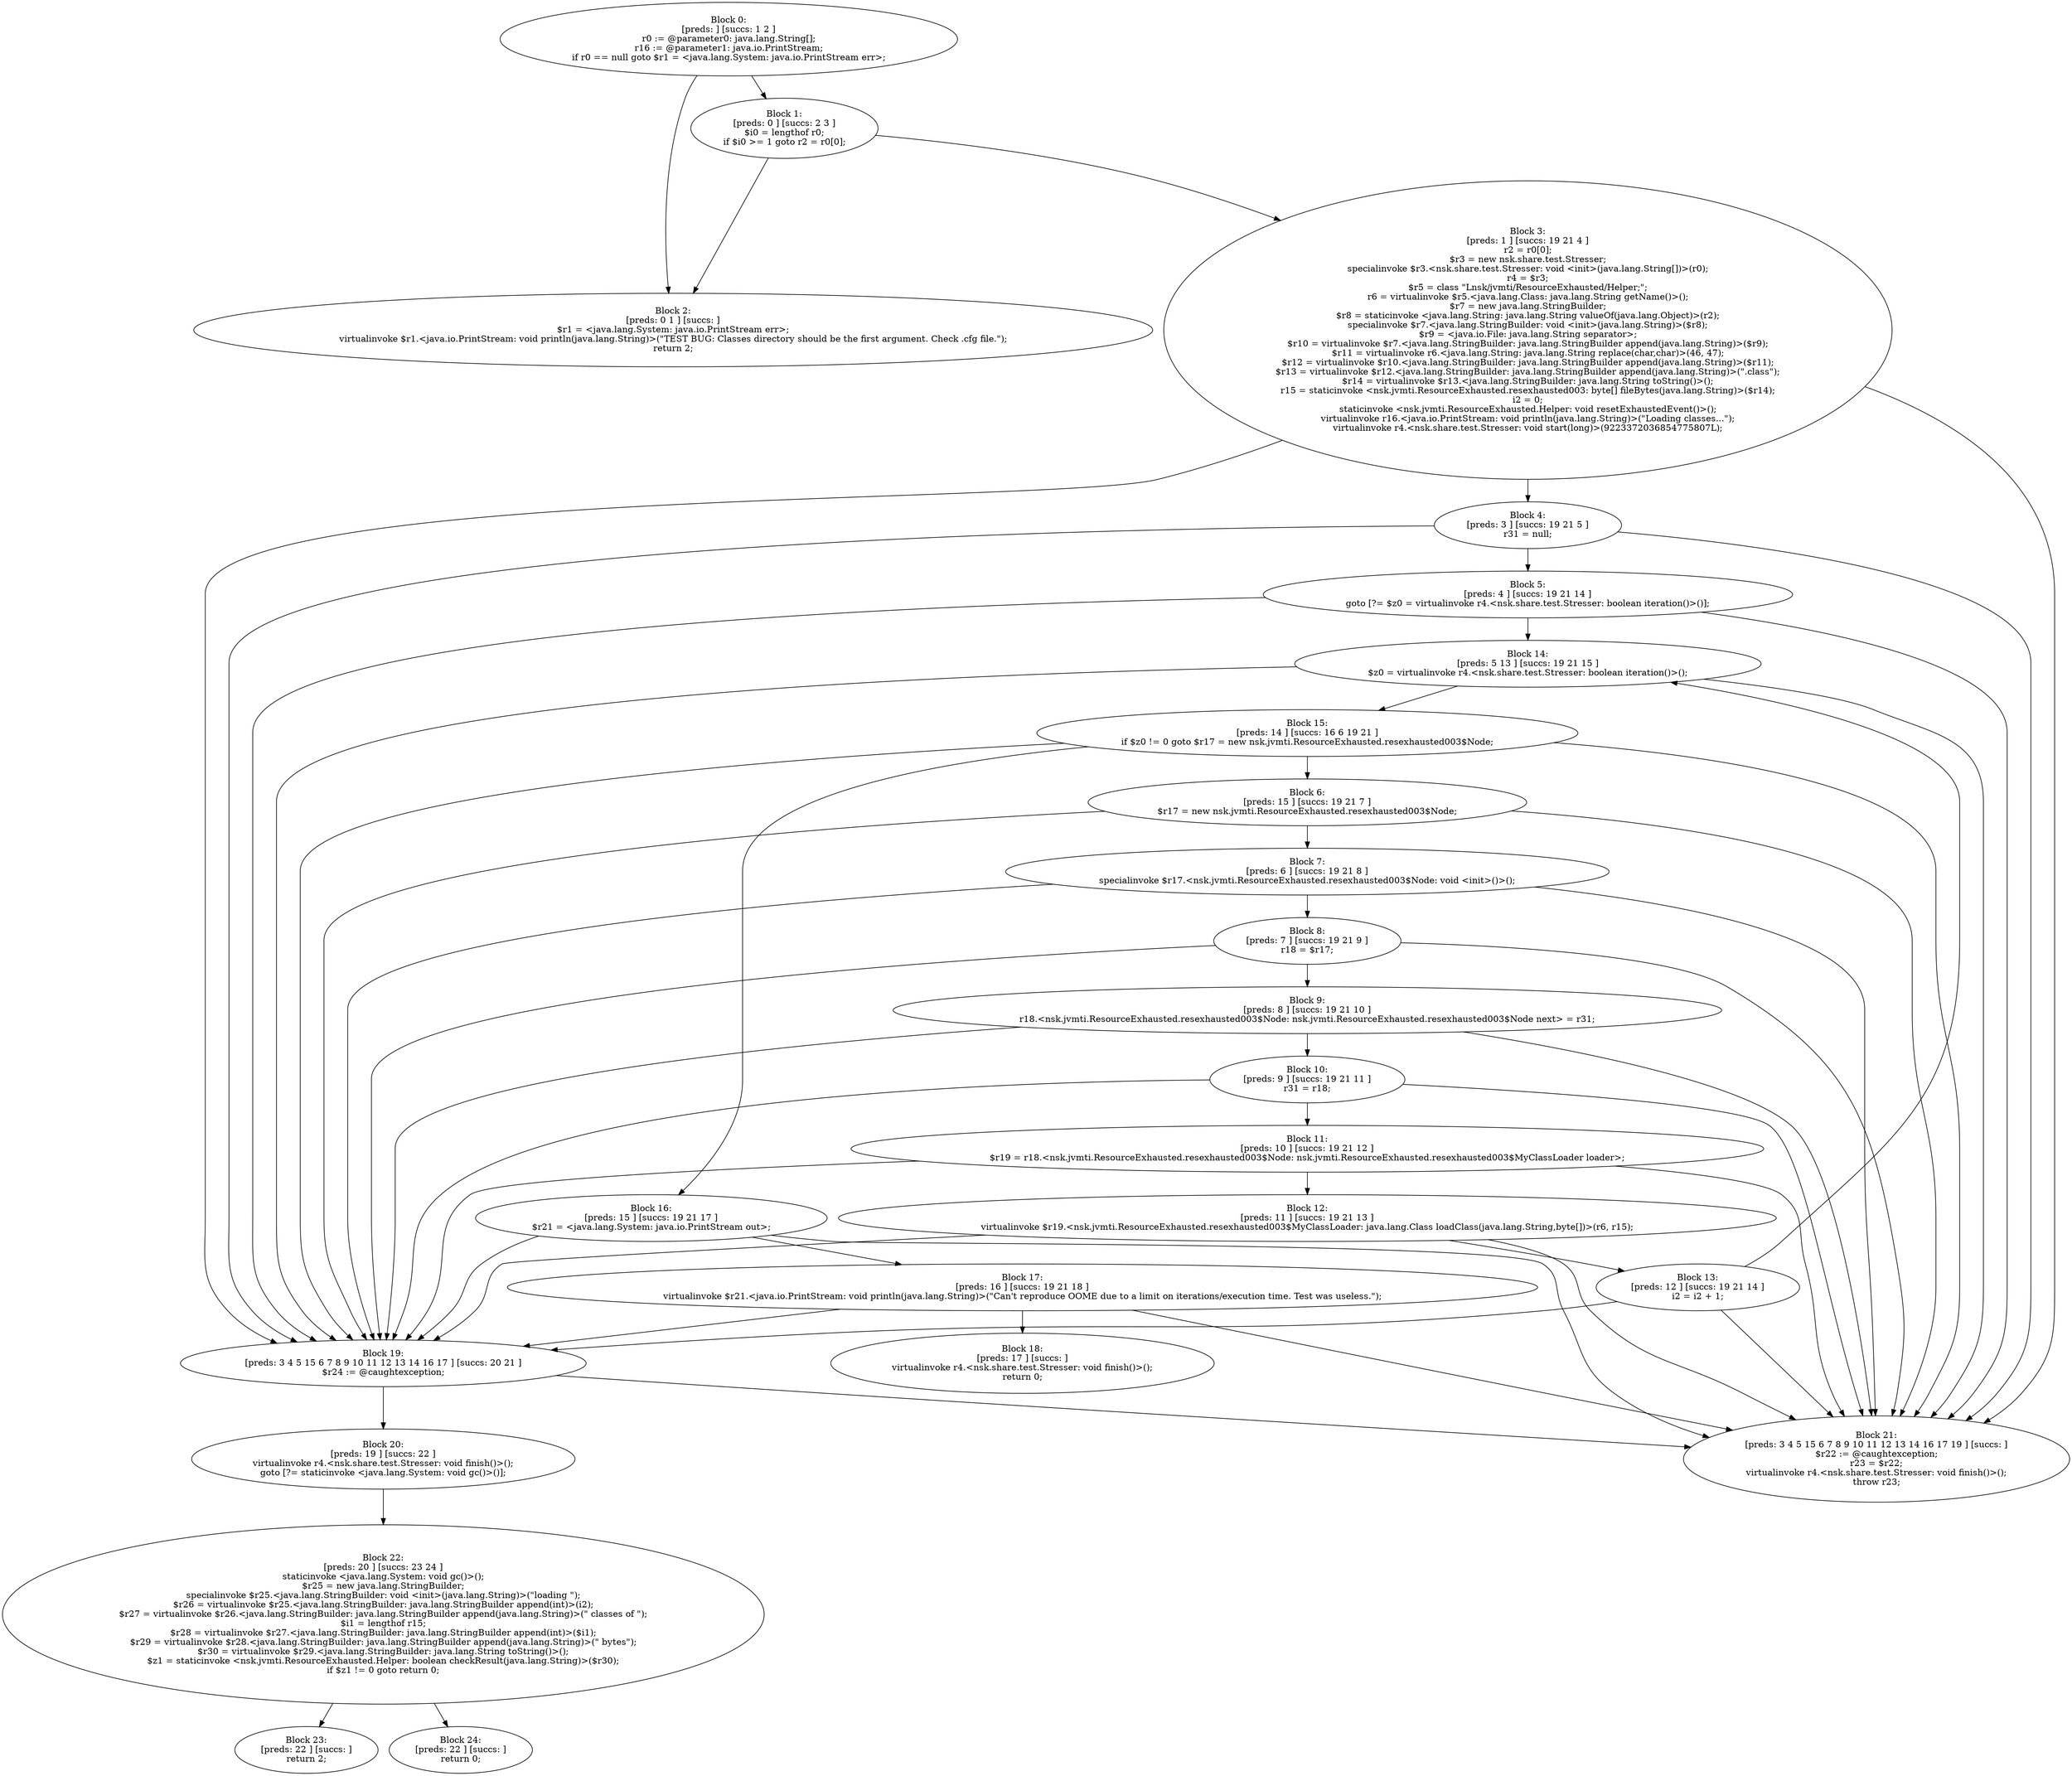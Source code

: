 digraph "unitGraph" {
    "Block 0:
[preds: ] [succs: 1 2 ]
r0 := @parameter0: java.lang.String[];
r16 := @parameter1: java.io.PrintStream;
if r0 == null goto $r1 = <java.lang.System: java.io.PrintStream err>;
"
    "Block 1:
[preds: 0 ] [succs: 2 3 ]
$i0 = lengthof r0;
if $i0 >= 1 goto r2 = r0[0];
"
    "Block 2:
[preds: 0 1 ] [succs: ]
$r1 = <java.lang.System: java.io.PrintStream err>;
virtualinvoke $r1.<java.io.PrintStream: void println(java.lang.String)>(\"TEST BUG: Classes directory should be the first argument. Check .cfg file.\");
return 2;
"
    "Block 3:
[preds: 1 ] [succs: 19 21 4 ]
r2 = r0[0];
$r3 = new nsk.share.test.Stresser;
specialinvoke $r3.<nsk.share.test.Stresser: void <init>(java.lang.String[])>(r0);
r4 = $r3;
$r5 = class \"Lnsk/jvmti/ResourceExhausted/Helper;\";
r6 = virtualinvoke $r5.<java.lang.Class: java.lang.String getName()>();
$r7 = new java.lang.StringBuilder;
$r8 = staticinvoke <java.lang.String: java.lang.String valueOf(java.lang.Object)>(r2);
specialinvoke $r7.<java.lang.StringBuilder: void <init>(java.lang.String)>($r8);
$r9 = <java.io.File: java.lang.String separator>;
$r10 = virtualinvoke $r7.<java.lang.StringBuilder: java.lang.StringBuilder append(java.lang.String)>($r9);
$r11 = virtualinvoke r6.<java.lang.String: java.lang.String replace(char,char)>(46, 47);
$r12 = virtualinvoke $r10.<java.lang.StringBuilder: java.lang.StringBuilder append(java.lang.String)>($r11);
$r13 = virtualinvoke $r12.<java.lang.StringBuilder: java.lang.StringBuilder append(java.lang.String)>(\".class\");
$r14 = virtualinvoke $r13.<java.lang.StringBuilder: java.lang.String toString()>();
r15 = staticinvoke <nsk.jvmti.ResourceExhausted.resexhausted003: byte[] fileBytes(java.lang.String)>($r14);
i2 = 0;
staticinvoke <nsk.jvmti.ResourceExhausted.Helper: void resetExhaustedEvent()>();
virtualinvoke r16.<java.io.PrintStream: void println(java.lang.String)>(\"Loading classes...\");
virtualinvoke r4.<nsk.share.test.Stresser: void start(long)>(9223372036854775807L);
"
    "Block 4:
[preds: 3 ] [succs: 19 21 5 ]
r31 = null;
"
    "Block 5:
[preds: 4 ] [succs: 19 21 14 ]
goto [?= $z0 = virtualinvoke r4.<nsk.share.test.Stresser: boolean iteration()>()];
"
    "Block 6:
[preds: 15 ] [succs: 19 21 7 ]
$r17 = new nsk.jvmti.ResourceExhausted.resexhausted003$Node;
"
    "Block 7:
[preds: 6 ] [succs: 19 21 8 ]
specialinvoke $r17.<nsk.jvmti.ResourceExhausted.resexhausted003$Node: void <init>()>();
"
    "Block 8:
[preds: 7 ] [succs: 19 21 9 ]
r18 = $r17;
"
    "Block 9:
[preds: 8 ] [succs: 19 21 10 ]
r18.<nsk.jvmti.ResourceExhausted.resexhausted003$Node: nsk.jvmti.ResourceExhausted.resexhausted003$Node next> = r31;
"
    "Block 10:
[preds: 9 ] [succs: 19 21 11 ]
r31 = r18;
"
    "Block 11:
[preds: 10 ] [succs: 19 21 12 ]
$r19 = r18.<nsk.jvmti.ResourceExhausted.resexhausted003$Node: nsk.jvmti.ResourceExhausted.resexhausted003$MyClassLoader loader>;
"
    "Block 12:
[preds: 11 ] [succs: 19 21 13 ]
virtualinvoke $r19.<nsk.jvmti.ResourceExhausted.resexhausted003$MyClassLoader: java.lang.Class loadClass(java.lang.String,byte[])>(r6, r15);
"
    "Block 13:
[preds: 12 ] [succs: 19 21 14 ]
i2 = i2 + 1;
"
    "Block 14:
[preds: 5 13 ] [succs: 19 21 15 ]
$z0 = virtualinvoke r4.<nsk.share.test.Stresser: boolean iteration()>();
"
    "Block 15:
[preds: 14 ] [succs: 16 6 19 21 ]
if $z0 != 0 goto $r17 = new nsk.jvmti.ResourceExhausted.resexhausted003$Node;
"
    "Block 16:
[preds: 15 ] [succs: 19 21 17 ]
$r21 = <java.lang.System: java.io.PrintStream out>;
"
    "Block 17:
[preds: 16 ] [succs: 19 21 18 ]
virtualinvoke $r21.<java.io.PrintStream: void println(java.lang.String)>(\"Can\'t reproduce OOME due to a limit on iterations/execution time. Test was useless.\");
"
    "Block 18:
[preds: 17 ] [succs: ]
virtualinvoke r4.<nsk.share.test.Stresser: void finish()>();
return 0;
"
    "Block 19:
[preds: 3 4 5 15 6 7 8 9 10 11 12 13 14 16 17 ] [succs: 20 21 ]
$r24 := @caughtexception;
"
    "Block 20:
[preds: 19 ] [succs: 22 ]
virtualinvoke r4.<nsk.share.test.Stresser: void finish()>();
goto [?= staticinvoke <java.lang.System: void gc()>()];
"
    "Block 21:
[preds: 3 4 5 15 6 7 8 9 10 11 12 13 14 16 17 19 ] [succs: ]
$r22 := @caughtexception;
r23 = $r22;
virtualinvoke r4.<nsk.share.test.Stresser: void finish()>();
throw r23;
"
    "Block 22:
[preds: 20 ] [succs: 23 24 ]
staticinvoke <java.lang.System: void gc()>();
$r25 = new java.lang.StringBuilder;
specialinvoke $r25.<java.lang.StringBuilder: void <init>(java.lang.String)>(\"loading \");
$r26 = virtualinvoke $r25.<java.lang.StringBuilder: java.lang.StringBuilder append(int)>(i2);
$r27 = virtualinvoke $r26.<java.lang.StringBuilder: java.lang.StringBuilder append(java.lang.String)>(\" classes of \");
$i1 = lengthof r15;
$r28 = virtualinvoke $r27.<java.lang.StringBuilder: java.lang.StringBuilder append(int)>($i1);
$r29 = virtualinvoke $r28.<java.lang.StringBuilder: java.lang.StringBuilder append(java.lang.String)>(\" bytes\");
$r30 = virtualinvoke $r29.<java.lang.StringBuilder: java.lang.String toString()>();
$z1 = staticinvoke <nsk.jvmti.ResourceExhausted.Helper: boolean checkResult(java.lang.String)>($r30);
if $z1 != 0 goto return 0;
"
    "Block 23:
[preds: 22 ] [succs: ]
return 2;
"
    "Block 24:
[preds: 22 ] [succs: ]
return 0;
"
    "Block 0:
[preds: ] [succs: 1 2 ]
r0 := @parameter0: java.lang.String[];
r16 := @parameter1: java.io.PrintStream;
if r0 == null goto $r1 = <java.lang.System: java.io.PrintStream err>;
"->"Block 1:
[preds: 0 ] [succs: 2 3 ]
$i0 = lengthof r0;
if $i0 >= 1 goto r2 = r0[0];
";
    "Block 0:
[preds: ] [succs: 1 2 ]
r0 := @parameter0: java.lang.String[];
r16 := @parameter1: java.io.PrintStream;
if r0 == null goto $r1 = <java.lang.System: java.io.PrintStream err>;
"->"Block 2:
[preds: 0 1 ] [succs: ]
$r1 = <java.lang.System: java.io.PrintStream err>;
virtualinvoke $r1.<java.io.PrintStream: void println(java.lang.String)>(\"TEST BUG: Classes directory should be the first argument. Check .cfg file.\");
return 2;
";
    "Block 1:
[preds: 0 ] [succs: 2 3 ]
$i0 = lengthof r0;
if $i0 >= 1 goto r2 = r0[0];
"->"Block 2:
[preds: 0 1 ] [succs: ]
$r1 = <java.lang.System: java.io.PrintStream err>;
virtualinvoke $r1.<java.io.PrintStream: void println(java.lang.String)>(\"TEST BUG: Classes directory should be the first argument. Check .cfg file.\");
return 2;
";
    "Block 1:
[preds: 0 ] [succs: 2 3 ]
$i0 = lengthof r0;
if $i0 >= 1 goto r2 = r0[0];
"->"Block 3:
[preds: 1 ] [succs: 19 21 4 ]
r2 = r0[0];
$r3 = new nsk.share.test.Stresser;
specialinvoke $r3.<nsk.share.test.Stresser: void <init>(java.lang.String[])>(r0);
r4 = $r3;
$r5 = class \"Lnsk/jvmti/ResourceExhausted/Helper;\";
r6 = virtualinvoke $r5.<java.lang.Class: java.lang.String getName()>();
$r7 = new java.lang.StringBuilder;
$r8 = staticinvoke <java.lang.String: java.lang.String valueOf(java.lang.Object)>(r2);
specialinvoke $r7.<java.lang.StringBuilder: void <init>(java.lang.String)>($r8);
$r9 = <java.io.File: java.lang.String separator>;
$r10 = virtualinvoke $r7.<java.lang.StringBuilder: java.lang.StringBuilder append(java.lang.String)>($r9);
$r11 = virtualinvoke r6.<java.lang.String: java.lang.String replace(char,char)>(46, 47);
$r12 = virtualinvoke $r10.<java.lang.StringBuilder: java.lang.StringBuilder append(java.lang.String)>($r11);
$r13 = virtualinvoke $r12.<java.lang.StringBuilder: java.lang.StringBuilder append(java.lang.String)>(\".class\");
$r14 = virtualinvoke $r13.<java.lang.StringBuilder: java.lang.String toString()>();
r15 = staticinvoke <nsk.jvmti.ResourceExhausted.resexhausted003: byte[] fileBytes(java.lang.String)>($r14);
i2 = 0;
staticinvoke <nsk.jvmti.ResourceExhausted.Helper: void resetExhaustedEvent()>();
virtualinvoke r16.<java.io.PrintStream: void println(java.lang.String)>(\"Loading classes...\");
virtualinvoke r4.<nsk.share.test.Stresser: void start(long)>(9223372036854775807L);
";
    "Block 3:
[preds: 1 ] [succs: 19 21 4 ]
r2 = r0[0];
$r3 = new nsk.share.test.Stresser;
specialinvoke $r3.<nsk.share.test.Stresser: void <init>(java.lang.String[])>(r0);
r4 = $r3;
$r5 = class \"Lnsk/jvmti/ResourceExhausted/Helper;\";
r6 = virtualinvoke $r5.<java.lang.Class: java.lang.String getName()>();
$r7 = new java.lang.StringBuilder;
$r8 = staticinvoke <java.lang.String: java.lang.String valueOf(java.lang.Object)>(r2);
specialinvoke $r7.<java.lang.StringBuilder: void <init>(java.lang.String)>($r8);
$r9 = <java.io.File: java.lang.String separator>;
$r10 = virtualinvoke $r7.<java.lang.StringBuilder: java.lang.StringBuilder append(java.lang.String)>($r9);
$r11 = virtualinvoke r6.<java.lang.String: java.lang.String replace(char,char)>(46, 47);
$r12 = virtualinvoke $r10.<java.lang.StringBuilder: java.lang.StringBuilder append(java.lang.String)>($r11);
$r13 = virtualinvoke $r12.<java.lang.StringBuilder: java.lang.StringBuilder append(java.lang.String)>(\".class\");
$r14 = virtualinvoke $r13.<java.lang.StringBuilder: java.lang.String toString()>();
r15 = staticinvoke <nsk.jvmti.ResourceExhausted.resexhausted003: byte[] fileBytes(java.lang.String)>($r14);
i2 = 0;
staticinvoke <nsk.jvmti.ResourceExhausted.Helper: void resetExhaustedEvent()>();
virtualinvoke r16.<java.io.PrintStream: void println(java.lang.String)>(\"Loading classes...\");
virtualinvoke r4.<nsk.share.test.Stresser: void start(long)>(9223372036854775807L);
"->"Block 19:
[preds: 3 4 5 15 6 7 8 9 10 11 12 13 14 16 17 ] [succs: 20 21 ]
$r24 := @caughtexception;
";
    "Block 3:
[preds: 1 ] [succs: 19 21 4 ]
r2 = r0[0];
$r3 = new nsk.share.test.Stresser;
specialinvoke $r3.<nsk.share.test.Stresser: void <init>(java.lang.String[])>(r0);
r4 = $r3;
$r5 = class \"Lnsk/jvmti/ResourceExhausted/Helper;\";
r6 = virtualinvoke $r5.<java.lang.Class: java.lang.String getName()>();
$r7 = new java.lang.StringBuilder;
$r8 = staticinvoke <java.lang.String: java.lang.String valueOf(java.lang.Object)>(r2);
specialinvoke $r7.<java.lang.StringBuilder: void <init>(java.lang.String)>($r8);
$r9 = <java.io.File: java.lang.String separator>;
$r10 = virtualinvoke $r7.<java.lang.StringBuilder: java.lang.StringBuilder append(java.lang.String)>($r9);
$r11 = virtualinvoke r6.<java.lang.String: java.lang.String replace(char,char)>(46, 47);
$r12 = virtualinvoke $r10.<java.lang.StringBuilder: java.lang.StringBuilder append(java.lang.String)>($r11);
$r13 = virtualinvoke $r12.<java.lang.StringBuilder: java.lang.StringBuilder append(java.lang.String)>(\".class\");
$r14 = virtualinvoke $r13.<java.lang.StringBuilder: java.lang.String toString()>();
r15 = staticinvoke <nsk.jvmti.ResourceExhausted.resexhausted003: byte[] fileBytes(java.lang.String)>($r14);
i2 = 0;
staticinvoke <nsk.jvmti.ResourceExhausted.Helper: void resetExhaustedEvent()>();
virtualinvoke r16.<java.io.PrintStream: void println(java.lang.String)>(\"Loading classes...\");
virtualinvoke r4.<nsk.share.test.Stresser: void start(long)>(9223372036854775807L);
"->"Block 21:
[preds: 3 4 5 15 6 7 8 9 10 11 12 13 14 16 17 19 ] [succs: ]
$r22 := @caughtexception;
r23 = $r22;
virtualinvoke r4.<nsk.share.test.Stresser: void finish()>();
throw r23;
";
    "Block 3:
[preds: 1 ] [succs: 19 21 4 ]
r2 = r0[0];
$r3 = new nsk.share.test.Stresser;
specialinvoke $r3.<nsk.share.test.Stresser: void <init>(java.lang.String[])>(r0);
r4 = $r3;
$r5 = class \"Lnsk/jvmti/ResourceExhausted/Helper;\";
r6 = virtualinvoke $r5.<java.lang.Class: java.lang.String getName()>();
$r7 = new java.lang.StringBuilder;
$r8 = staticinvoke <java.lang.String: java.lang.String valueOf(java.lang.Object)>(r2);
specialinvoke $r7.<java.lang.StringBuilder: void <init>(java.lang.String)>($r8);
$r9 = <java.io.File: java.lang.String separator>;
$r10 = virtualinvoke $r7.<java.lang.StringBuilder: java.lang.StringBuilder append(java.lang.String)>($r9);
$r11 = virtualinvoke r6.<java.lang.String: java.lang.String replace(char,char)>(46, 47);
$r12 = virtualinvoke $r10.<java.lang.StringBuilder: java.lang.StringBuilder append(java.lang.String)>($r11);
$r13 = virtualinvoke $r12.<java.lang.StringBuilder: java.lang.StringBuilder append(java.lang.String)>(\".class\");
$r14 = virtualinvoke $r13.<java.lang.StringBuilder: java.lang.String toString()>();
r15 = staticinvoke <nsk.jvmti.ResourceExhausted.resexhausted003: byte[] fileBytes(java.lang.String)>($r14);
i2 = 0;
staticinvoke <nsk.jvmti.ResourceExhausted.Helper: void resetExhaustedEvent()>();
virtualinvoke r16.<java.io.PrintStream: void println(java.lang.String)>(\"Loading classes...\");
virtualinvoke r4.<nsk.share.test.Stresser: void start(long)>(9223372036854775807L);
"->"Block 4:
[preds: 3 ] [succs: 19 21 5 ]
r31 = null;
";
    "Block 4:
[preds: 3 ] [succs: 19 21 5 ]
r31 = null;
"->"Block 19:
[preds: 3 4 5 15 6 7 8 9 10 11 12 13 14 16 17 ] [succs: 20 21 ]
$r24 := @caughtexception;
";
    "Block 4:
[preds: 3 ] [succs: 19 21 5 ]
r31 = null;
"->"Block 21:
[preds: 3 4 5 15 6 7 8 9 10 11 12 13 14 16 17 19 ] [succs: ]
$r22 := @caughtexception;
r23 = $r22;
virtualinvoke r4.<nsk.share.test.Stresser: void finish()>();
throw r23;
";
    "Block 4:
[preds: 3 ] [succs: 19 21 5 ]
r31 = null;
"->"Block 5:
[preds: 4 ] [succs: 19 21 14 ]
goto [?= $z0 = virtualinvoke r4.<nsk.share.test.Stresser: boolean iteration()>()];
";
    "Block 5:
[preds: 4 ] [succs: 19 21 14 ]
goto [?= $z0 = virtualinvoke r4.<nsk.share.test.Stresser: boolean iteration()>()];
"->"Block 19:
[preds: 3 4 5 15 6 7 8 9 10 11 12 13 14 16 17 ] [succs: 20 21 ]
$r24 := @caughtexception;
";
    "Block 5:
[preds: 4 ] [succs: 19 21 14 ]
goto [?= $z0 = virtualinvoke r4.<nsk.share.test.Stresser: boolean iteration()>()];
"->"Block 21:
[preds: 3 4 5 15 6 7 8 9 10 11 12 13 14 16 17 19 ] [succs: ]
$r22 := @caughtexception;
r23 = $r22;
virtualinvoke r4.<nsk.share.test.Stresser: void finish()>();
throw r23;
";
    "Block 5:
[preds: 4 ] [succs: 19 21 14 ]
goto [?= $z0 = virtualinvoke r4.<nsk.share.test.Stresser: boolean iteration()>()];
"->"Block 14:
[preds: 5 13 ] [succs: 19 21 15 ]
$z0 = virtualinvoke r4.<nsk.share.test.Stresser: boolean iteration()>();
";
    "Block 6:
[preds: 15 ] [succs: 19 21 7 ]
$r17 = new nsk.jvmti.ResourceExhausted.resexhausted003$Node;
"->"Block 19:
[preds: 3 4 5 15 6 7 8 9 10 11 12 13 14 16 17 ] [succs: 20 21 ]
$r24 := @caughtexception;
";
    "Block 6:
[preds: 15 ] [succs: 19 21 7 ]
$r17 = new nsk.jvmti.ResourceExhausted.resexhausted003$Node;
"->"Block 21:
[preds: 3 4 5 15 6 7 8 9 10 11 12 13 14 16 17 19 ] [succs: ]
$r22 := @caughtexception;
r23 = $r22;
virtualinvoke r4.<nsk.share.test.Stresser: void finish()>();
throw r23;
";
    "Block 6:
[preds: 15 ] [succs: 19 21 7 ]
$r17 = new nsk.jvmti.ResourceExhausted.resexhausted003$Node;
"->"Block 7:
[preds: 6 ] [succs: 19 21 8 ]
specialinvoke $r17.<nsk.jvmti.ResourceExhausted.resexhausted003$Node: void <init>()>();
";
    "Block 7:
[preds: 6 ] [succs: 19 21 8 ]
specialinvoke $r17.<nsk.jvmti.ResourceExhausted.resexhausted003$Node: void <init>()>();
"->"Block 19:
[preds: 3 4 5 15 6 7 8 9 10 11 12 13 14 16 17 ] [succs: 20 21 ]
$r24 := @caughtexception;
";
    "Block 7:
[preds: 6 ] [succs: 19 21 8 ]
specialinvoke $r17.<nsk.jvmti.ResourceExhausted.resexhausted003$Node: void <init>()>();
"->"Block 21:
[preds: 3 4 5 15 6 7 8 9 10 11 12 13 14 16 17 19 ] [succs: ]
$r22 := @caughtexception;
r23 = $r22;
virtualinvoke r4.<nsk.share.test.Stresser: void finish()>();
throw r23;
";
    "Block 7:
[preds: 6 ] [succs: 19 21 8 ]
specialinvoke $r17.<nsk.jvmti.ResourceExhausted.resexhausted003$Node: void <init>()>();
"->"Block 8:
[preds: 7 ] [succs: 19 21 9 ]
r18 = $r17;
";
    "Block 8:
[preds: 7 ] [succs: 19 21 9 ]
r18 = $r17;
"->"Block 19:
[preds: 3 4 5 15 6 7 8 9 10 11 12 13 14 16 17 ] [succs: 20 21 ]
$r24 := @caughtexception;
";
    "Block 8:
[preds: 7 ] [succs: 19 21 9 ]
r18 = $r17;
"->"Block 21:
[preds: 3 4 5 15 6 7 8 9 10 11 12 13 14 16 17 19 ] [succs: ]
$r22 := @caughtexception;
r23 = $r22;
virtualinvoke r4.<nsk.share.test.Stresser: void finish()>();
throw r23;
";
    "Block 8:
[preds: 7 ] [succs: 19 21 9 ]
r18 = $r17;
"->"Block 9:
[preds: 8 ] [succs: 19 21 10 ]
r18.<nsk.jvmti.ResourceExhausted.resexhausted003$Node: nsk.jvmti.ResourceExhausted.resexhausted003$Node next> = r31;
";
    "Block 9:
[preds: 8 ] [succs: 19 21 10 ]
r18.<nsk.jvmti.ResourceExhausted.resexhausted003$Node: nsk.jvmti.ResourceExhausted.resexhausted003$Node next> = r31;
"->"Block 19:
[preds: 3 4 5 15 6 7 8 9 10 11 12 13 14 16 17 ] [succs: 20 21 ]
$r24 := @caughtexception;
";
    "Block 9:
[preds: 8 ] [succs: 19 21 10 ]
r18.<nsk.jvmti.ResourceExhausted.resexhausted003$Node: nsk.jvmti.ResourceExhausted.resexhausted003$Node next> = r31;
"->"Block 21:
[preds: 3 4 5 15 6 7 8 9 10 11 12 13 14 16 17 19 ] [succs: ]
$r22 := @caughtexception;
r23 = $r22;
virtualinvoke r4.<nsk.share.test.Stresser: void finish()>();
throw r23;
";
    "Block 9:
[preds: 8 ] [succs: 19 21 10 ]
r18.<nsk.jvmti.ResourceExhausted.resexhausted003$Node: nsk.jvmti.ResourceExhausted.resexhausted003$Node next> = r31;
"->"Block 10:
[preds: 9 ] [succs: 19 21 11 ]
r31 = r18;
";
    "Block 10:
[preds: 9 ] [succs: 19 21 11 ]
r31 = r18;
"->"Block 19:
[preds: 3 4 5 15 6 7 8 9 10 11 12 13 14 16 17 ] [succs: 20 21 ]
$r24 := @caughtexception;
";
    "Block 10:
[preds: 9 ] [succs: 19 21 11 ]
r31 = r18;
"->"Block 21:
[preds: 3 4 5 15 6 7 8 9 10 11 12 13 14 16 17 19 ] [succs: ]
$r22 := @caughtexception;
r23 = $r22;
virtualinvoke r4.<nsk.share.test.Stresser: void finish()>();
throw r23;
";
    "Block 10:
[preds: 9 ] [succs: 19 21 11 ]
r31 = r18;
"->"Block 11:
[preds: 10 ] [succs: 19 21 12 ]
$r19 = r18.<nsk.jvmti.ResourceExhausted.resexhausted003$Node: nsk.jvmti.ResourceExhausted.resexhausted003$MyClassLoader loader>;
";
    "Block 11:
[preds: 10 ] [succs: 19 21 12 ]
$r19 = r18.<nsk.jvmti.ResourceExhausted.resexhausted003$Node: nsk.jvmti.ResourceExhausted.resexhausted003$MyClassLoader loader>;
"->"Block 19:
[preds: 3 4 5 15 6 7 8 9 10 11 12 13 14 16 17 ] [succs: 20 21 ]
$r24 := @caughtexception;
";
    "Block 11:
[preds: 10 ] [succs: 19 21 12 ]
$r19 = r18.<nsk.jvmti.ResourceExhausted.resexhausted003$Node: nsk.jvmti.ResourceExhausted.resexhausted003$MyClassLoader loader>;
"->"Block 21:
[preds: 3 4 5 15 6 7 8 9 10 11 12 13 14 16 17 19 ] [succs: ]
$r22 := @caughtexception;
r23 = $r22;
virtualinvoke r4.<nsk.share.test.Stresser: void finish()>();
throw r23;
";
    "Block 11:
[preds: 10 ] [succs: 19 21 12 ]
$r19 = r18.<nsk.jvmti.ResourceExhausted.resexhausted003$Node: nsk.jvmti.ResourceExhausted.resexhausted003$MyClassLoader loader>;
"->"Block 12:
[preds: 11 ] [succs: 19 21 13 ]
virtualinvoke $r19.<nsk.jvmti.ResourceExhausted.resexhausted003$MyClassLoader: java.lang.Class loadClass(java.lang.String,byte[])>(r6, r15);
";
    "Block 12:
[preds: 11 ] [succs: 19 21 13 ]
virtualinvoke $r19.<nsk.jvmti.ResourceExhausted.resexhausted003$MyClassLoader: java.lang.Class loadClass(java.lang.String,byte[])>(r6, r15);
"->"Block 19:
[preds: 3 4 5 15 6 7 8 9 10 11 12 13 14 16 17 ] [succs: 20 21 ]
$r24 := @caughtexception;
";
    "Block 12:
[preds: 11 ] [succs: 19 21 13 ]
virtualinvoke $r19.<nsk.jvmti.ResourceExhausted.resexhausted003$MyClassLoader: java.lang.Class loadClass(java.lang.String,byte[])>(r6, r15);
"->"Block 21:
[preds: 3 4 5 15 6 7 8 9 10 11 12 13 14 16 17 19 ] [succs: ]
$r22 := @caughtexception;
r23 = $r22;
virtualinvoke r4.<nsk.share.test.Stresser: void finish()>();
throw r23;
";
    "Block 12:
[preds: 11 ] [succs: 19 21 13 ]
virtualinvoke $r19.<nsk.jvmti.ResourceExhausted.resexhausted003$MyClassLoader: java.lang.Class loadClass(java.lang.String,byte[])>(r6, r15);
"->"Block 13:
[preds: 12 ] [succs: 19 21 14 ]
i2 = i2 + 1;
";
    "Block 13:
[preds: 12 ] [succs: 19 21 14 ]
i2 = i2 + 1;
"->"Block 19:
[preds: 3 4 5 15 6 7 8 9 10 11 12 13 14 16 17 ] [succs: 20 21 ]
$r24 := @caughtexception;
";
    "Block 13:
[preds: 12 ] [succs: 19 21 14 ]
i2 = i2 + 1;
"->"Block 21:
[preds: 3 4 5 15 6 7 8 9 10 11 12 13 14 16 17 19 ] [succs: ]
$r22 := @caughtexception;
r23 = $r22;
virtualinvoke r4.<nsk.share.test.Stresser: void finish()>();
throw r23;
";
    "Block 13:
[preds: 12 ] [succs: 19 21 14 ]
i2 = i2 + 1;
"->"Block 14:
[preds: 5 13 ] [succs: 19 21 15 ]
$z0 = virtualinvoke r4.<nsk.share.test.Stresser: boolean iteration()>();
";
    "Block 14:
[preds: 5 13 ] [succs: 19 21 15 ]
$z0 = virtualinvoke r4.<nsk.share.test.Stresser: boolean iteration()>();
"->"Block 19:
[preds: 3 4 5 15 6 7 8 9 10 11 12 13 14 16 17 ] [succs: 20 21 ]
$r24 := @caughtexception;
";
    "Block 14:
[preds: 5 13 ] [succs: 19 21 15 ]
$z0 = virtualinvoke r4.<nsk.share.test.Stresser: boolean iteration()>();
"->"Block 21:
[preds: 3 4 5 15 6 7 8 9 10 11 12 13 14 16 17 19 ] [succs: ]
$r22 := @caughtexception;
r23 = $r22;
virtualinvoke r4.<nsk.share.test.Stresser: void finish()>();
throw r23;
";
    "Block 14:
[preds: 5 13 ] [succs: 19 21 15 ]
$z0 = virtualinvoke r4.<nsk.share.test.Stresser: boolean iteration()>();
"->"Block 15:
[preds: 14 ] [succs: 16 6 19 21 ]
if $z0 != 0 goto $r17 = new nsk.jvmti.ResourceExhausted.resexhausted003$Node;
";
    "Block 15:
[preds: 14 ] [succs: 16 6 19 21 ]
if $z0 != 0 goto $r17 = new nsk.jvmti.ResourceExhausted.resexhausted003$Node;
"->"Block 16:
[preds: 15 ] [succs: 19 21 17 ]
$r21 = <java.lang.System: java.io.PrintStream out>;
";
    "Block 15:
[preds: 14 ] [succs: 16 6 19 21 ]
if $z0 != 0 goto $r17 = new nsk.jvmti.ResourceExhausted.resexhausted003$Node;
"->"Block 6:
[preds: 15 ] [succs: 19 21 7 ]
$r17 = new nsk.jvmti.ResourceExhausted.resexhausted003$Node;
";
    "Block 15:
[preds: 14 ] [succs: 16 6 19 21 ]
if $z0 != 0 goto $r17 = new nsk.jvmti.ResourceExhausted.resexhausted003$Node;
"->"Block 19:
[preds: 3 4 5 15 6 7 8 9 10 11 12 13 14 16 17 ] [succs: 20 21 ]
$r24 := @caughtexception;
";
    "Block 15:
[preds: 14 ] [succs: 16 6 19 21 ]
if $z0 != 0 goto $r17 = new nsk.jvmti.ResourceExhausted.resexhausted003$Node;
"->"Block 21:
[preds: 3 4 5 15 6 7 8 9 10 11 12 13 14 16 17 19 ] [succs: ]
$r22 := @caughtexception;
r23 = $r22;
virtualinvoke r4.<nsk.share.test.Stresser: void finish()>();
throw r23;
";
    "Block 16:
[preds: 15 ] [succs: 19 21 17 ]
$r21 = <java.lang.System: java.io.PrintStream out>;
"->"Block 19:
[preds: 3 4 5 15 6 7 8 9 10 11 12 13 14 16 17 ] [succs: 20 21 ]
$r24 := @caughtexception;
";
    "Block 16:
[preds: 15 ] [succs: 19 21 17 ]
$r21 = <java.lang.System: java.io.PrintStream out>;
"->"Block 21:
[preds: 3 4 5 15 6 7 8 9 10 11 12 13 14 16 17 19 ] [succs: ]
$r22 := @caughtexception;
r23 = $r22;
virtualinvoke r4.<nsk.share.test.Stresser: void finish()>();
throw r23;
";
    "Block 16:
[preds: 15 ] [succs: 19 21 17 ]
$r21 = <java.lang.System: java.io.PrintStream out>;
"->"Block 17:
[preds: 16 ] [succs: 19 21 18 ]
virtualinvoke $r21.<java.io.PrintStream: void println(java.lang.String)>(\"Can\'t reproduce OOME due to a limit on iterations/execution time. Test was useless.\");
";
    "Block 17:
[preds: 16 ] [succs: 19 21 18 ]
virtualinvoke $r21.<java.io.PrintStream: void println(java.lang.String)>(\"Can\'t reproduce OOME due to a limit on iterations/execution time. Test was useless.\");
"->"Block 19:
[preds: 3 4 5 15 6 7 8 9 10 11 12 13 14 16 17 ] [succs: 20 21 ]
$r24 := @caughtexception;
";
    "Block 17:
[preds: 16 ] [succs: 19 21 18 ]
virtualinvoke $r21.<java.io.PrintStream: void println(java.lang.String)>(\"Can\'t reproduce OOME due to a limit on iterations/execution time. Test was useless.\");
"->"Block 21:
[preds: 3 4 5 15 6 7 8 9 10 11 12 13 14 16 17 19 ] [succs: ]
$r22 := @caughtexception;
r23 = $r22;
virtualinvoke r4.<nsk.share.test.Stresser: void finish()>();
throw r23;
";
    "Block 17:
[preds: 16 ] [succs: 19 21 18 ]
virtualinvoke $r21.<java.io.PrintStream: void println(java.lang.String)>(\"Can\'t reproduce OOME due to a limit on iterations/execution time. Test was useless.\");
"->"Block 18:
[preds: 17 ] [succs: ]
virtualinvoke r4.<nsk.share.test.Stresser: void finish()>();
return 0;
";
    "Block 19:
[preds: 3 4 5 15 6 7 8 9 10 11 12 13 14 16 17 ] [succs: 20 21 ]
$r24 := @caughtexception;
"->"Block 20:
[preds: 19 ] [succs: 22 ]
virtualinvoke r4.<nsk.share.test.Stresser: void finish()>();
goto [?= staticinvoke <java.lang.System: void gc()>()];
";
    "Block 19:
[preds: 3 4 5 15 6 7 8 9 10 11 12 13 14 16 17 ] [succs: 20 21 ]
$r24 := @caughtexception;
"->"Block 21:
[preds: 3 4 5 15 6 7 8 9 10 11 12 13 14 16 17 19 ] [succs: ]
$r22 := @caughtexception;
r23 = $r22;
virtualinvoke r4.<nsk.share.test.Stresser: void finish()>();
throw r23;
";
    "Block 20:
[preds: 19 ] [succs: 22 ]
virtualinvoke r4.<nsk.share.test.Stresser: void finish()>();
goto [?= staticinvoke <java.lang.System: void gc()>()];
"->"Block 22:
[preds: 20 ] [succs: 23 24 ]
staticinvoke <java.lang.System: void gc()>();
$r25 = new java.lang.StringBuilder;
specialinvoke $r25.<java.lang.StringBuilder: void <init>(java.lang.String)>(\"loading \");
$r26 = virtualinvoke $r25.<java.lang.StringBuilder: java.lang.StringBuilder append(int)>(i2);
$r27 = virtualinvoke $r26.<java.lang.StringBuilder: java.lang.StringBuilder append(java.lang.String)>(\" classes of \");
$i1 = lengthof r15;
$r28 = virtualinvoke $r27.<java.lang.StringBuilder: java.lang.StringBuilder append(int)>($i1);
$r29 = virtualinvoke $r28.<java.lang.StringBuilder: java.lang.StringBuilder append(java.lang.String)>(\" bytes\");
$r30 = virtualinvoke $r29.<java.lang.StringBuilder: java.lang.String toString()>();
$z1 = staticinvoke <nsk.jvmti.ResourceExhausted.Helper: boolean checkResult(java.lang.String)>($r30);
if $z1 != 0 goto return 0;
";
    "Block 22:
[preds: 20 ] [succs: 23 24 ]
staticinvoke <java.lang.System: void gc()>();
$r25 = new java.lang.StringBuilder;
specialinvoke $r25.<java.lang.StringBuilder: void <init>(java.lang.String)>(\"loading \");
$r26 = virtualinvoke $r25.<java.lang.StringBuilder: java.lang.StringBuilder append(int)>(i2);
$r27 = virtualinvoke $r26.<java.lang.StringBuilder: java.lang.StringBuilder append(java.lang.String)>(\" classes of \");
$i1 = lengthof r15;
$r28 = virtualinvoke $r27.<java.lang.StringBuilder: java.lang.StringBuilder append(int)>($i1);
$r29 = virtualinvoke $r28.<java.lang.StringBuilder: java.lang.StringBuilder append(java.lang.String)>(\" bytes\");
$r30 = virtualinvoke $r29.<java.lang.StringBuilder: java.lang.String toString()>();
$z1 = staticinvoke <nsk.jvmti.ResourceExhausted.Helper: boolean checkResult(java.lang.String)>($r30);
if $z1 != 0 goto return 0;
"->"Block 23:
[preds: 22 ] [succs: ]
return 2;
";
    "Block 22:
[preds: 20 ] [succs: 23 24 ]
staticinvoke <java.lang.System: void gc()>();
$r25 = new java.lang.StringBuilder;
specialinvoke $r25.<java.lang.StringBuilder: void <init>(java.lang.String)>(\"loading \");
$r26 = virtualinvoke $r25.<java.lang.StringBuilder: java.lang.StringBuilder append(int)>(i2);
$r27 = virtualinvoke $r26.<java.lang.StringBuilder: java.lang.StringBuilder append(java.lang.String)>(\" classes of \");
$i1 = lengthof r15;
$r28 = virtualinvoke $r27.<java.lang.StringBuilder: java.lang.StringBuilder append(int)>($i1);
$r29 = virtualinvoke $r28.<java.lang.StringBuilder: java.lang.StringBuilder append(java.lang.String)>(\" bytes\");
$r30 = virtualinvoke $r29.<java.lang.StringBuilder: java.lang.String toString()>();
$z1 = staticinvoke <nsk.jvmti.ResourceExhausted.Helper: boolean checkResult(java.lang.String)>($r30);
if $z1 != 0 goto return 0;
"->"Block 24:
[preds: 22 ] [succs: ]
return 0;
";
}
